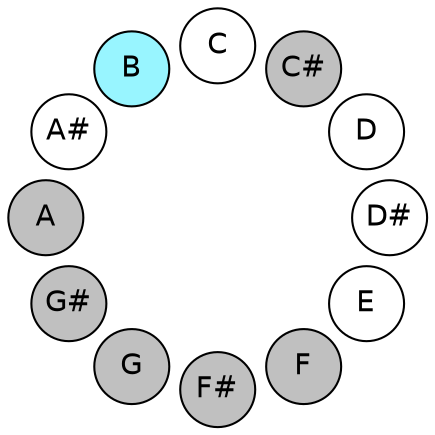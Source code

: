 
graph {

layout = circo;
mindist = .1

node [shape = circle, fontname = Helvetica, margin = 0, style = filled]
edge [style=invis]

subgraph 1 {
	"E" -- "F" -- "F#" -- "G" -- "G#" -- "A" -- "A#" -- "B" -- "C" -- "C#" -- "D" -- "D#" -- "E"
}

"C" [fillcolor = white];
"C#" [fillcolor = gray];
"D" [fillcolor = white];
"D#" [fillcolor = white];
"E" [fillcolor = white];
"F" [fillcolor = gray];
"F#" [fillcolor = gray];
"G" [fillcolor = gray];
"G#" [fillcolor = gray];
"A" [fillcolor = gray];
"A#" [fillcolor = white];
"B" [fillcolor = cadetblue1];
}
